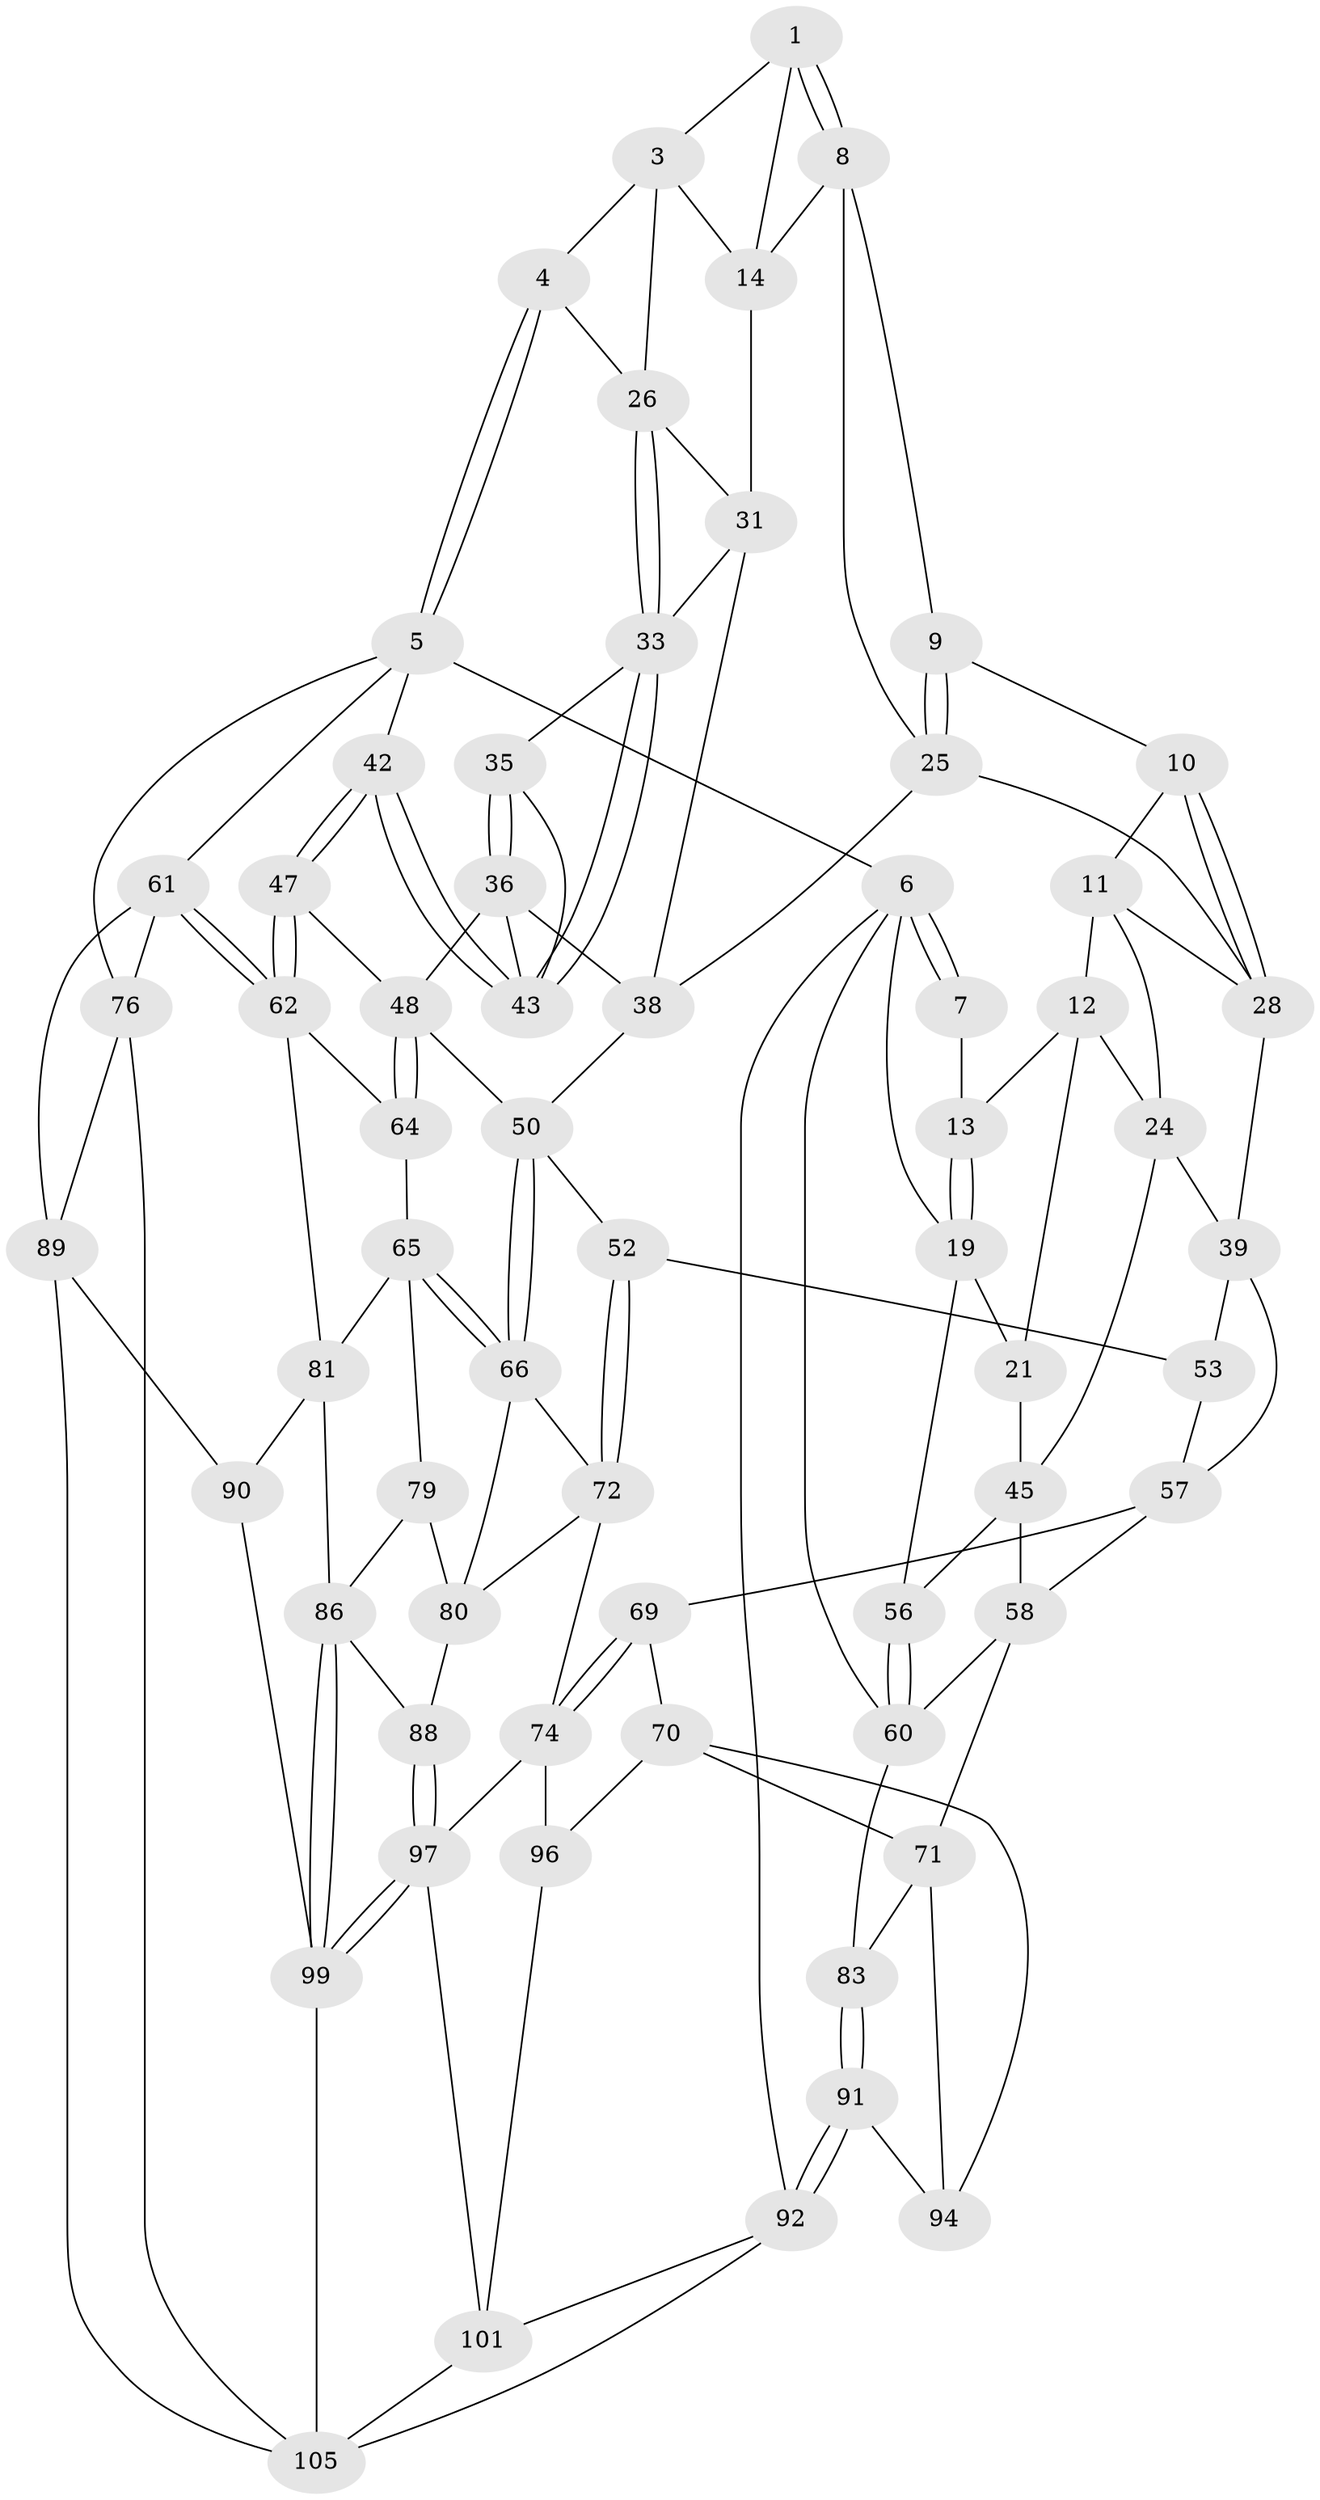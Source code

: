 // original degree distribution, {3: 0.018691588785046728, 4: 0.24299065420560748, 5: 0.5233644859813084, 6: 0.21495327102803738}
// Generated by graph-tools (version 1.1) at 2025/11/02/27/25 16:11:59]
// undirected, 64 vertices, 142 edges
graph export_dot {
graph [start="1"]
  node [color=gray90,style=filled];
  1 [pos="+0.31986836362646826+0",super="+2"];
  3 [pos="+0.734346285230997+0",super="+17"];
  4 [pos="+0.9648361748697194+0"];
  5 [pos="+1+0",super="+41"];
  6 [pos="+0+0",super="+18"];
  7 [pos="+0.16538821756536498+0"];
  8 [pos="+0.3301541836146773+0",super="+16"];
  9 [pos="+0.2767828793749584+0.05238218762488185"];
  10 [pos="+0.2619235519108909+0.08121488850263825"];
  11 [pos="+0.17874475007954546+0.04582703047345496",super="+23"];
  12 [pos="+0.12216731629746566+0",super="+20"];
  13 [pos="+0.12006468083117763+0"];
  14 [pos="+0.5184268359725703+0.10897026390647606",super="+15"];
  19 [pos="+0+0.24594365687781095",super="+22"];
  21 [pos="+0.09670509292176264+0.16278399041003402"];
  24 [pos="+0.19284327663914302+0.15669060705710114",super="+40"];
  25 [pos="+0.4303657770569681+0.1976501975324829",super="+29"];
  26 [pos="+0.8129315732899198+0.13558200359058473",super="+27"];
  28 [pos="+0.24152951681805415+0.13827778673268123",super="+30"];
  31 [pos="+0.6607591905932487+0.1565417391012628",super="+32"];
  33 [pos="+0.8320400930900899+0.21392027877037048",super="+34"];
  35 [pos="+0.6768692619082963+0.18726110023123915"];
  36 [pos="+0.6702515604519863+0.26614903017209907",super="+37"];
  38 [pos="+0.6020572256179056+0.3014123217520227",super="+46"];
  39 [pos="+0.3740836520626188+0.3178508450663743",super="+54"];
  42 [pos="+0.852152655831194+0.2572206130371599"];
  43 [pos="+0.8373263731470264+0.2317236227606789",super="+44"];
  45 [pos="+0.18383726614270565+0.3267332149409943",super="+55"];
  47 [pos="+0.8098325384604967+0.36940555233410866"];
  48 [pos="+0.7563969047225433+0.3905408286640661",super="+49"];
  50 [pos="+0.5395388833632649+0.4620023047334435",super="+51"];
  52 [pos="+0.4328503770382929+0.43778842113498717"];
  53 [pos="+0.4018749205294563+0.4149345960221947"];
  56 [pos="+0.11015824523383941+0.34116976952105543"];
  57 [pos="+0.18759737832531073+0.4693093699220956",super="+68"];
  58 [pos="+0.18528211779851697+0.46902395485543086",super="+59"];
  60 [pos="+0.05500471303469842+0.5415351699991573",super="+63"];
  61 [pos="+1+0.5594026433470237",super="+77"];
  62 [pos="+1+0.5546354274312513",super="+67"];
  64 [pos="+0.7331616168490935+0.5047855304756093"];
  65 [pos="+0.7000962817051636+0.566990980568048",super="+78"];
  66 [pos="+0.5453101726920156+0.47724117613870876",super="+75"];
  69 [pos="+0.30208098172650005+0.6729246455311362"];
  70 [pos="+0.30140438233482186+0.6731645815820482",super="+93"];
  71 [pos="+0.1231619858778593+0.5790067395112871",super="+82"];
  72 [pos="+0.4349625083816897+0.6029093948182743",super="+73"];
  74 [pos="+0.3576654769569019+0.6854284441238803",super="+95"];
  76 [pos="+1+0.8476200326314736"];
  79 [pos="+0.6918991971727148+0.5903409674376991"];
  80 [pos="+0.5649816910540159+0.6483562757433347",super="+84"];
  81 [pos="+0.89586873065629+0.6498838809969096",super="+85"];
  83 [pos="+0+0.694391432228438"];
  86 [pos="+0.7911867078275991+0.7784427517367118",super="+87"];
  88 [pos="+0.5427409665434851+0.7338541298294071"];
  89 [pos="+0.8559411597155816+0.8438860816347826",super="+106"];
  90 [pos="+0.8402628371413288+0.8250867106860527"];
  91 [pos="+0+1",super="+104"];
  92 [pos="+0+1",super="+103"];
  94 [pos="+0.1580470987580995+0.8246937068320835"];
  96 [pos="+0.3178044772041965+0.876170191877404"];
  97 [pos="+0.5448683995263346+0.843679008761972",super="+98"];
  99 [pos="+0.5966116009407634+0.9410479187072048",super="+100"];
  101 [pos="+0.4187289826106788+1",super="+102"];
  105 [pos="+0.5957965081441283+1",super="+107"];
  1 -- 8;
  1 -- 8;
  1 -- 3;
  1 -- 14;
  3 -- 4;
  3 -- 26;
  3 -- 14;
  4 -- 5;
  4 -- 5;
  4 -- 26;
  5 -- 6;
  5 -- 76;
  5 -- 42;
  5 -- 61;
  6 -- 7;
  6 -- 7;
  6 -- 92;
  6 -- 19;
  6 -- 60;
  7 -- 13;
  8 -- 9;
  8 -- 25;
  8 -- 14;
  9 -- 10;
  9 -- 25;
  9 -- 25;
  10 -- 11;
  10 -- 28;
  10 -- 28;
  11 -- 12;
  11 -- 24;
  11 -- 28;
  12 -- 13;
  12 -- 24;
  12 -- 21;
  13 -- 19;
  13 -- 19;
  14 -- 31;
  19 -- 56;
  19 -- 21;
  21 -- 45;
  24 -- 45;
  24 -- 39;
  25 -- 28;
  25 -- 38;
  26 -- 33;
  26 -- 33;
  26 -- 31;
  28 -- 39;
  31 -- 38;
  31 -- 33;
  33 -- 43;
  33 -- 43;
  33 -- 35;
  35 -- 36;
  35 -- 36;
  35 -- 43;
  36 -- 43;
  36 -- 38;
  36 -- 48;
  38 -- 50;
  39 -- 57;
  39 -- 53;
  42 -- 43;
  42 -- 43;
  42 -- 47;
  42 -- 47;
  45 -- 56;
  45 -- 58;
  47 -- 48;
  47 -- 62;
  47 -- 62;
  48 -- 64;
  48 -- 64;
  48 -- 50;
  50 -- 66;
  50 -- 66;
  50 -- 52;
  52 -- 53;
  52 -- 72;
  52 -- 72;
  53 -- 57;
  56 -- 60;
  56 -- 60;
  57 -- 58;
  57 -- 69;
  58 -- 60;
  58 -- 71;
  60 -- 83;
  61 -- 62;
  61 -- 62;
  61 -- 89;
  61 -- 76;
  62 -- 64;
  62 -- 81;
  64 -- 65;
  65 -- 66;
  65 -- 66;
  65 -- 81;
  65 -- 79;
  66 -- 72;
  66 -- 80;
  69 -- 70;
  69 -- 74;
  69 -- 74;
  70 -- 71;
  70 -- 96;
  70 -- 94;
  71 -- 83;
  71 -- 94;
  72 -- 74;
  72 -- 80;
  74 -- 96;
  74 -- 97;
  76 -- 105;
  76 -- 89;
  79 -- 80;
  79 -- 86;
  80 -- 88;
  81 -- 90;
  81 -- 86;
  83 -- 91;
  83 -- 91;
  86 -- 99;
  86 -- 99;
  86 -- 88;
  88 -- 97;
  88 -- 97;
  89 -- 90;
  89 -- 105;
  90 -- 99;
  91 -- 92 [weight=2];
  91 -- 92;
  91 -- 94;
  92 -- 105;
  92 -- 101;
  96 -- 101;
  97 -- 99;
  97 -- 99;
  97 -- 101;
  99 -- 105;
  101 -- 105;
}
